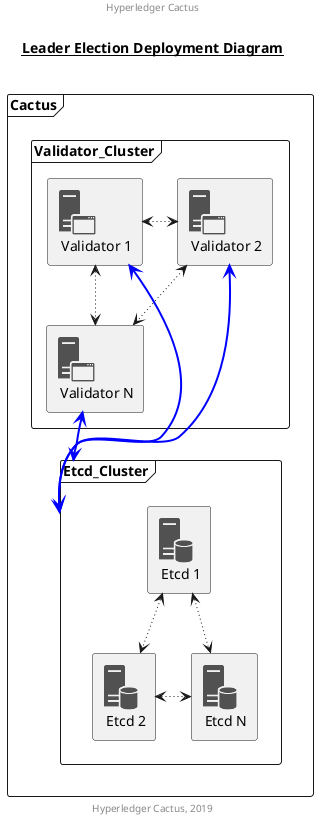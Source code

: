 @startuml leader-election-etcd-leases-deployment-caption
!include <tupadr3/common>
!include <office/Servers/database_server>
!include <office/Servers/application_server>

center header
Hyperledger Cactus

endheader

title
  <u>Leader Election Deployment Diagram</u>

end title

center footer Hyperledger Cactus, 2019

frame Cactus {

  frame Etcd_Cluster as ec {
    OFF_DATABASE_SERVER(etcd1,"Etcd 1")
    OFF_DATABASE_SERVER(etcd2,"Etcd 2")
    OFF_DATABASE_SERVER(etcdn,"Etcd N")
  }

  frame Validator_Cluster as vc {
    OFF_APPLICATION_SERVER(bvn1,"Validator 1")
    OFF_APPLICATION_SERVER(bvn2,"Validator 2")
    OFF_APPLICATION_SERVER(bvnn,"Validator N")
  }

}

bvn2 <~~> bvnn
bvn1 <~> bvn2
bvn1 <~> bvnn

etcd1 <~~> etcd2
etcd1 <~> etcdn
etcd2 <~> etcdn

bvn1 <=[#blue]=> ec
bvn2 <=[#blue]=> ec
bvnn <=[#blue]=> ec

@enduml

